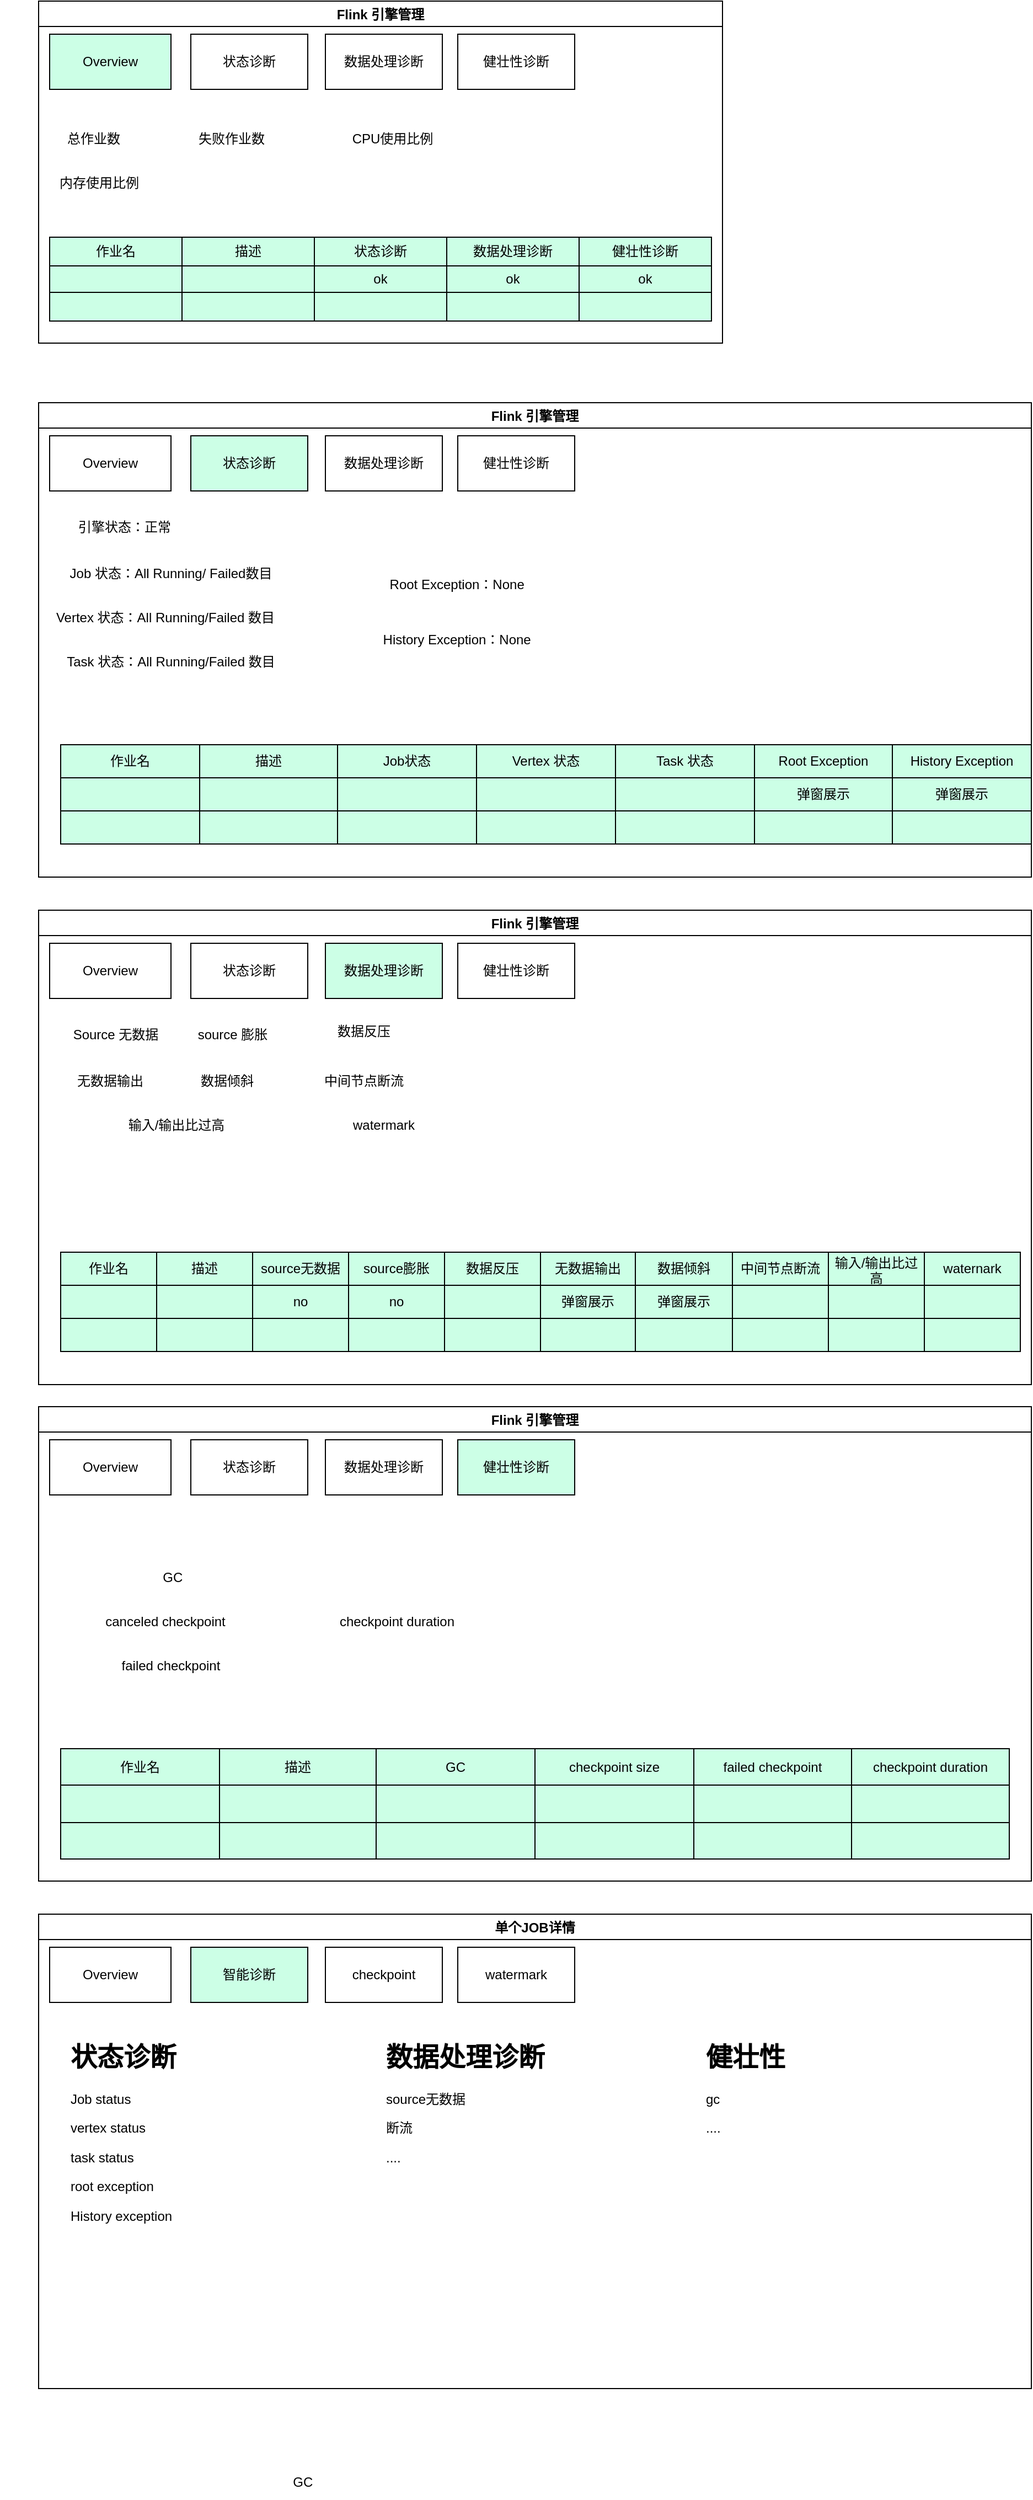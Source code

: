 <mxfile version="17.4.6" type="github">
  <diagram id="NXiF5pYvuGFTyCZFgfCX" name="Page-1">
    <mxGraphModel dx="1426" dy="776" grid="1" gridSize="10" guides="1" tooltips="1" connect="1" arrows="1" fold="1" page="1" pageScale="1" pageWidth="827" pageHeight="1169" math="0" shadow="0">
      <root>
        <mxCell id="0" />
        <mxCell id="1" parent="0" />
        <mxCell id="Mq3Qd4NMwjSyaezHSede-2" value="Flink 引擎管理" style="swimlane;" parent="1" vertex="1">
          <mxGeometry x="180" y="116" width="620" height="310" as="geometry" />
        </mxCell>
        <mxCell id="Mq3Qd4NMwjSyaezHSede-3" value="Overview" style="rounded=0;whiteSpace=wrap;html=1;fillColor=#CCFFE6;" parent="Mq3Qd4NMwjSyaezHSede-2" vertex="1">
          <mxGeometry x="10" y="30" width="110" height="50" as="geometry" />
        </mxCell>
        <mxCell id="Mq3Qd4NMwjSyaezHSede-4" value="状态诊断" style="rounded=0;whiteSpace=wrap;html=1;" parent="Mq3Qd4NMwjSyaezHSede-2" vertex="1">
          <mxGeometry x="138" y="30" width="106" height="50" as="geometry" />
        </mxCell>
        <mxCell id="Mq3Qd4NMwjSyaezHSede-5" value="数据处理诊断" style="rounded=0;whiteSpace=wrap;html=1;" parent="Mq3Qd4NMwjSyaezHSede-2" vertex="1">
          <mxGeometry x="260" y="30" width="106" height="50" as="geometry" />
        </mxCell>
        <mxCell id="Mq3Qd4NMwjSyaezHSede-6" value="健壮性诊断" style="rounded=0;whiteSpace=wrap;html=1;" parent="Mq3Qd4NMwjSyaezHSede-2" vertex="1">
          <mxGeometry x="380" y="30" width="106" height="50" as="geometry" />
        </mxCell>
        <mxCell id="Mq3Qd4NMwjSyaezHSede-7" value="总作业数" style="text;html=1;strokeColor=none;fillColor=none;align=center;verticalAlign=middle;whiteSpace=wrap;rounded=0;" parent="Mq3Qd4NMwjSyaezHSede-2" vertex="1">
          <mxGeometry x="20" y="110" width="60" height="30" as="geometry" />
        </mxCell>
        <mxCell id="Mq3Qd4NMwjSyaezHSede-8" value="失败作业数" style="text;html=1;strokeColor=none;fillColor=none;align=center;verticalAlign=middle;whiteSpace=wrap;rounded=0;" parent="Mq3Qd4NMwjSyaezHSede-2" vertex="1">
          <mxGeometry x="130" y="110" width="90" height="30" as="geometry" />
        </mxCell>
        <mxCell id="Mq3Qd4NMwjSyaezHSede-9" value="CPU使用比例" style="text;html=1;strokeColor=none;fillColor=none;align=center;verticalAlign=middle;whiteSpace=wrap;rounded=0;" parent="Mq3Qd4NMwjSyaezHSede-2" vertex="1">
          <mxGeometry x="276" y="110" width="90" height="30" as="geometry" />
        </mxCell>
        <mxCell id="Mq3Qd4NMwjSyaezHSede-10" value="内存使用比例" style="text;html=1;strokeColor=none;fillColor=none;align=center;verticalAlign=middle;whiteSpace=wrap;rounded=0;" parent="Mq3Qd4NMwjSyaezHSede-2" vertex="1">
          <mxGeometry x="10" y="150" width="90" height="30" as="geometry" />
        </mxCell>
        <mxCell id="Mq3Qd4NMwjSyaezHSede-54" value="" style="shape=partialRectangle;html=1;whiteSpace=wrap;connectable=0;fillColor=none;top=0;left=0;bottom=0;right=0;overflow=hidden;" parent="Mq3Qd4NMwjSyaezHSede-2" vertex="1">
          <mxGeometry x="10" y="204" width="150" height="30" as="geometry">
            <mxRectangle width="150" height="30" as="alternateBounds" />
          </mxGeometry>
        </mxCell>
        <mxCell id="Mq3Qd4NMwjSyaezHSede-55" value="" style="shape=partialRectangle;html=1;whiteSpace=wrap;connectable=0;fillColor=none;top=0;left=0;bottom=0;right=0;overflow=hidden;" parent="Mq3Qd4NMwjSyaezHSede-2" vertex="1">
          <mxGeometry x="10" y="234" width="150" height="30" as="geometry">
            <mxRectangle width="150" height="30" as="alternateBounds" />
          </mxGeometry>
        </mxCell>
        <mxCell id="Mq3Qd4NMwjSyaezHSede-12" value="" style="shape=table;html=1;whiteSpace=wrap;startSize=0;container=1;collapsible=0;childLayout=tableLayout;fillColor=#CCFFE6;" parent="Mq3Qd4NMwjSyaezHSede-2" vertex="1">
          <mxGeometry x="10" y="214" width="600" height="76" as="geometry" />
        </mxCell>
        <mxCell id="Mq3Qd4NMwjSyaezHSede-17" value="" style="shape=tableRow;horizontal=0;startSize=0;swimlaneHead=0;swimlaneBody=0;top=0;left=0;bottom=0;right=0;collapsible=0;dropTarget=0;fillColor=none;points=[[0,0.5],[1,0.5]];portConstraint=eastwest;" parent="Mq3Qd4NMwjSyaezHSede-12" vertex="1">
          <mxGeometry width="600" height="26" as="geometry" />
        </mxCell>
        <mxCell id="Mq3Qd4NMwjSyaezHSede-18" value="作业名" style="shape=partialRectangle;html=1;whiteSpace=wrap;connectable=0;fillColor=none;top=0;left=0;bottom=0;right=0;overflow=hidden;" parent="Mq3Qd4NMwjSyaezHSede-17" vertex="1">
          <mxGeometry width="120" height="26" as="geometry">
            <mxRectangle width="120" height="26" as="alternateBounds" />
          </mxGeometry>
        </mxCell>
        <mxCell id="Mq3Qd4NMwjSyaezHSede-19" value="描述" style="shape=partialRectangle;html=1;whiteSpace=wrap;connectable=0;fillColor=none;top=0;left=0;bottom=0;right=0;overflow=hidden;" parent="Mq3Qd4NMwjSyaezHSede-17" vertex="1">
          <mxGeometry x="120" width="120" height="26" as="geometry">
            <mxRectangle width="120" height="26" as="alternateBounds" />
          </mxGeometry>
        </mxCell>
        <mxCell id="Mq3Qd4NMwjSyaezHSede-20" value="状态诊断" style="shape=partialRectangle;html=1;whiteSpace=wrap;connectable=0;fillColor=none;top=0;left=0;bottom=0;right=0;overflow=hidden;" parent="Mq3Qd4NMwjSyaezHSede-17" vertex="1">
          <mxGeometry x="240" width="120" height="26" as="geometry">
            <mxRectangle width="120" height="26" as="alternateBounds" />
          </mxGeometry>
        </mxCell>
        <mxCell id="Mq3Qd4NMwjSyaezHSede-69" value="数据处理诊断" style="shape=partialRectangle;html=1;whiteSpace=wrap;connectable=0;fillColor=none;top=0;left=0;bottom=0;right=0;overflow=hidden;" parent="Mq3Qd4NMwjSyaezHSede-17" vertex="1">
          <mxGeometry x="360" width="120" height="26" as="geometry">
            <mxRectangle width="120" height="26" as="alternateBounds" />
          </mxGeometry>
        </mxCell>
        <mxCell id="Mq3Qd4NMwjSyaezHSede-72" value="健壮性诊断" style="shape=partialRectangle;html=1;whiteSpace=wrap;connectable=0;fillColor=none;top=0;left=0;bottom=0;right=0;overflow=hidden;" parent="Mq3Qd4NMwjSyaezHSede-17" vertex="1">
          <mxGeometry x="480" width="120" height="26" as="geometry">
            <mxRectangle width="120" height="26" as="alternateBounds" />
          </mxGeometry>
        </mxCell>
        <mxCell id="Mq3Qd4NMwjSyaezHSede-13" value="" style="shape=tableRow;horizontal=0;startSize=0;swimlaneHead=0;swimlaneBody=0;top=0;left=0;bottom=0;right=0;collapsible=0;dropTarget=0;fillColor=none;points=[[0,0.5],[1,0.5]];portConstraint=eastwest;" parent="Mq3Qd4NMwjSyaezHSede-12" vertex="1">
          <mxGeometry y="26" width="600" height="24" as="geometry" />
        </mxCell>
        <mxCell id="Mq3Qd4NMwjSyaezHSede-14" value="" style="shape=partialRectangle;html=1;whiteSpace=wrap;connectable=0;fillColor=none;top=0;left=0;bottom=0;right=0;overflow=hidden;" parent="Mq3Qd4NMwjSyaezHSede-13" vertex="1">
          <mxGeometry width="120" height="24" as="geometry">
            <mxRectangle width="120" height="24" as="alternateBounds" />
          </mxGeometry>
        </mxCell>
        <mxCell id="Mq3Qd4NMwjSyaezHSede-15" value="" style="shape=partialRectangle;html=1;whiteSpace=wrap;connectable=0;fillColor=none;top=0;left=0;bottom=0;right=0;overflow=hidden;" parent="Mq3Qd4NMwjSyaezHSede-13" vertex="1">
          <mxGeometry x="120" width="120" height="24" as="geometry">
            <mxRectangle width="120" height="24" as="alternateBounds" />
          </mxGeometry>
        </mxCell>
        <mxCell id="Mq3Qd4NMwjSyaezHSede-16" value="ok" style="shape=partialRectangle;html=1;whiteSpace=wrap;connectable=0;fillColor=none;top=0;left=0;bottom=0;right=0;overflow=hidden;" parent="Mq3Qd4NMwjSyaezHSede-13" vertex="1">
          <mxGeometry x="240" width="120" height="24" as="geometry">
            <mxRectangle width="120" height="24" as="alternateBounds" />
          </mxGeometry>
        </mxCell>
        <mxCell id="Mq3Qd4NMwjSyaezHSede-70" value="ok" style="shape=partialRectangle;html=1;whiteSpace=wrap;connectable=0;fillColor=none;top=0;left=0;bottom=0;right=0;overflow=hidden;" parent="Mq3Qd4NMwjSyaezHSede-13" vertex="1">
          <mxGeometry x="360" width="120" height="24" as="geometry">
            <mxRectangle width="120" height="24" as="alternateBounds" />
          </mxGeometry>
        </mxCell>
        <mxCell id="Mq3Qd4NMwjSyaezHSede-73" value="ok" style="shape=partialRectangle;html=1;whiteSpace=wrap;connectable=0;fillColor=none;top=0;left=0;bottom=0;right=0;overflow=hidden;" parent="Mq3Qd4NMwjSyaezHSede-13" vertex="1">
          <mxGeometry x="480" width="120" height="24" as="geometry">
            <mxRectangle width="120" height="24" as="alternateBounds" />
          </mxGeometry>
        </mxCell>
        <mxCell id="Mq3Qd4NMwjSyaezHSede-21" value="" style="shape=tableRow;horizontal=0;startSize=0;swimlaneHead=0;swimlaneBody=0;top=0;left=0;bottom=0;right=0;collapsible=0;dropTarget=0;fillColor=none;points=[[0,0.5],[1,0.5]];portConstraint=eastwest;" parent="Mq3Qd4NMwjSyaezHSede-12" vertex="1">
          <mxGeometry y="50" width="600" height="26" as="geometry" />
        </mxCell>
        <mxCell id="Mq3Qd4NMwjSyaezHSede-22" value="" style="shape=partialRectangle;html=1;whiteSpace=wrap;connectable=0;fillColor=none;top=0;left=0;bottom=0;right=0;overflow=hidden;" parent="Mq3Qd4NMwjSyaezHSede-21" vertex="1">
          <mxGeometry width="120" height="26" as="geometry">
            <mxRectangle width="120" height="26" as="alternateBounds" />
          </mxGeometry>
        </mxCell>
        <mxCell id="Mq3Qd4NMwjSyaezHSede-23" value="" style="shape=partialRectangle;html=1;whiteSpace=wrap;connectable=0;fillColor=none;top=0;left=0;bottom=0;right=0;overflow=hidden;" parent="Mq3Qd4NMwjSyaezHSede-21" vertex="1">
          <mxGeometry x="120" width="120" height="26" as="geometry">
            <mxRectangle width="120" height="26" as="alternateBounds" />
          </mxGeometry>
        </mxCell>
        <mxCell id="Mq3Qd4NMwjSyaezHSede-24" value="" style="shape=partialRectangle;html=1;whiteSpace=wrap;connectable=0;fillColor=none;top=0;left=0;bottom=0;right=0;overflow=hidden;pointerEvents=1;" parent="Mq3Qd4NMwjSyaezHSede-21" vertex="1">
          <mxGeometry x="240" width="120" height="26" as="geometry">
            <mxRectangle width="120" height="26" as="alternateBounds" />
          </mxGeometry>
        </mxCell>
        <mxCell id="Mq3Qd4NMwjSyaezHSede-71" style="shape=partialRectangle;html=1;whiteSpace=wrap;connectable=0;fillColor=none;top=0;left=0;bottom=0;right=0;overflow=hidden;pointerEvents=1;" parent="Mq3Qd4NMwjSyaezHSede-21" vertex="1">
          <mxGeometry x="360" width="120" height="26" as="geometry">
            <mxRectangle width="120" height="26" as="alternateBounds" />
          </mxGeometry>
        </mxCell>
        <mxCell id="Mq3Qd4NMwjSyaezHSede-74" style="shape=partialRectangle;html=1;whiteSpace=wrap;connectable=0;fillColor=none;top=0;left=0;bottom=0;right=0;overflow=hidden;pointerEvents=1;" parent="Mq3Qd4NMwjSyaezHSede-21" vertex="1">
          <mxGeometry x="480" width="120" height="26" as="geometry">
            <mxRectangle width="120" height="26" as="alternateBounds" />
          </mxGeometry>
        </mxCell>
        <mxCell id="Mq3Qd4NMwjSyaezHSede-25" value="Flink 引擎管理" style="swimlane;" parent="1" vertex="1">
          <mxGeometry x="180" y="480" width="900" height="430" as="geometry" />
        </mxCell>
        <mxCell id="Mq3Qd4NMwjSyaezHSede-26" value="Overview" style="rounded=0;whiteSpace=wrap;html=1;fillColor=#FFFFFF;" parent="Mq3Qd4NMwjSyaezHSede-25" vertex="1">
          <mxGeometry x="10" y="30" width="110" height="50" as="geometry" />
        </mxCell>
        <mxCell id="Mq3Qd4NMwjSyaezHSede-27" value="状态诊断" style="rounded=0;whiteSpace=wrap;html=1;fillColor=#CCFFE6;" parent="Mq3Qd4NMwjSyaezHSede-25" vertex="1">
          <mxGeometry x="138" y="30" width="106" height="50" as="geometry" />
        </mxCell>
        <mxCell id="Mq3Qd4NMwjSyaezHSede-28" value="数据处理诊断" style="rounded=0;whiteSpace=wrap;html=1;" parent="Mq3Qd4NMwjSyaezHSede-25" vertex="1">
          <mxGeometry x="260" y="30" width="106" height="50" as="geometry" />
        </mxCell>
        <mxCell id="Mq3Qd4NMwjSyaezHSede-29" value="健壮性诊断" style="rounded=0;whiteSpace=wrap;html=1;" parent="Mq3Qd4NMwjSyaezHSede-25" vertex="1">
          <mxGeometry x="380" y="30" width="106" height="50" as="geometry" />
        </mxCell>
        <mxCell id="Mq3Qd4NMwjSyaezHSede-30" value="引擎状态：正常" style="text;html=1;strokeColor=none;fillColor=none;align=center;verticalAlign=middle;whiteSpace=wrap;rounded=0;" parent="Mq3Qd4NMwjSyaezHSede-25" vertex="1">
          <mxGeometry x="18" y="100" width="120" height="25" as="geometry" />
        </mxCell>
        <mxCell id="Mq3Qd4NMwjSyaezHSede-32" value="Job 状态：All Running/ Failed数目" style="text;html=1;strokeColor=none;fillColor=none;align=center;verticalAlign=middle;whiteSpace=wrap;rounded=0;" parent="Mq3Qd4NMwjSyaezHSede-25" vertex="1">
          <mxGeometry x="20" y="140" width="200" height="30" as="geometry" />
        </mxCell>
        <mxCell id="Mq3Qd4NMwjSyaezHSede-47" value="Vertex 状态：All Running/Failed 数目" style="text;html=1;strokeColor=none;fillColor=none;align=center;verticalAlign=middle;whiteSpace=wrap;rounded=0;" parent="Mq3Qd4NMwjSyaezHSede-25" vertex="1">
          <mxGeometry x="10" y="180" width="210" height="30" as="geometry" />
        </mxCell>
        <mxCell id="Mq3Qd4NMwjSyaezHSede-34" value="" style="shape=table;html=1;whiteSpace=wrap;startSize=0;container=1;collapsible=0;childLayout=tableLayout;fillColor=#CCFFE6;" parent="Mq3Qd4NMwjSyaezHSede-25" vertex="1">
          <mxGeometry x="20" y="310" width="880" height="90" as="geometry" />
        </mxCell>
        <mxCell id="Mq3Qd4NMwjSyaezHSede-35" value="" style="shape=tableRow;horizontal=0;startSize=0;swimlaneHead=0;swimlaneBody=0;top=0;left=0;bottom=0;right=0;collapsible=0;dropTarget=0;fillColor=none;points=[[0,0.5],[1,0.5]];portConstraint=eastwest;" parent="Mq3Qd4NMwjSyaezHSede-34" vertex="1">
          <mxGeometry width="880" height="30" as="geometry" />
        </mxCell>
        <mxCell id="Mq3Qd4NMwjSyaezHSede-36" value="作业名" style="shape=partialRectangle;html=1;whiteSpace=wrap;connectable=0;fillColor=none;top=0;left=0;bottom=0;right=0;overflow=hidden;" parent="Mq3Qd4NMwjSyaezHSede-35" vertex="1">
          <mxGeometry width="126" height="30" as="geometry">
            <mxRectangle width="126" height="30" as="alternateBounds" />
          </mxGeometry>
        </mxCell>
        <mxCell id="Mq3Qd4NMwjSyaezHSede-37" value="描述" style="shape=partialRectangle;html=1;whiteSpace=wrap;connectable=0;fillColor=none;top=0;left=0;bottom=0;right=0;overflow=hidden;" parent="Mq3Qd4NMwjSyaezHSede-35" vertex="1">
          <mxGeometry x="126" width="125" height="30" as="geometry">
            <mxRectangle width="125" height="30" as="alternateBounds" />
          </mxGeometry>
        </mxCell>
        <mxCell id="Mq3Qd4NMwjSyaezHSede-105" value="Job状态" style="shape=partialRectangle;html=1;whiteSpace=wrap;connectable=0;fillColor=none;top=0;left=0;bottom=0;right=0;overflow=hidden;" parent="Mq3Qd4NMwjSyaezHSede-35" vertex="1">
          <mxGeometry x="251" width="126" height="30" as="geometry">
            <mxRectangle width="126" height="30" as="alternateBounds" />
          </mxGeometry>
        </mxCell>
        <mxCell id="Mq3Qd4NMwjSyaezHSede-102" value="Vertex 状态" style="shape=partialRectangle;html=1;whiteSpace=wrap;connectable=0;fillColor=none;top=0;left=0;bottom=0;right=0;overflow=hidden;" parent="Mq3Qd4NMwjSyaezHSede-35" vertex="1">
          <mxGeometry x="377" width="126" height="30" as="geometry">
            <mxRectangle width="126" height="30" as="alternateBounds" />
          </mxGeometry>
        </mxCell>
        <mxCell id="Mq3Qd4NMwjSyaezHSede-99" value="Task 状态" style="shape=partialRectangle;html=1;whiteSpace=wrap;connectable=0;fillColor=none;top=0;left=0;bottom=0;right=0;overflow=hidden;" parent="Mq3Qd4NMwjSyaezHSede-35" vertex="1">
          <mxGeometry x="503" width="126" height="30" as="geometry">
            <mxRectangle width="126" height="30" as="alternateBounds" />
          </mxGeometry>
        </mxCell>
        <mxCell id="Mq3Qd4NMwjSyaezHSede-96" value="Root Exception" style="shape=partialRectangle;html=1;whiteSpace=wrap;connectable=0;fillColor=none;top=0;left=0;bottom=0;right=0;overflow=hidden;" parent="Mq3Qd4NMwjSyaezHSede-35" vertex="1">
          <mxGeometry x="629" width="125" height="30" as="geometry">
            <mxRectangle width="125" height="30" as="alternateBounds" />
          </mxGeometry>
        </mxCell>
        <mxCell id="Mq3Qd4NMwjSyaezHSede-108" value="History Exception" style="shape=partialRectangle;html=1;whiteSpace=wrap;connectable=0;fillColor=none;top=0;left=0;bottom=0;right=0;overflow=hidden;" parent="Mq3Qd4NMwjSyaezHSede-35" vertex="1">
          <mxGeometry x="754" width="126" height="30" as="geometry">
            <mxRectangle width="126" height="30" as="alternateBounds" />
          </mxGeometry>
        </mxCell>
        <mxCell id="Mq3Qd4NMwjSyaezHSede-39" value="" style="shape=tableRow;horizontal=0;startSize=0;swimlaneHead=0;swimlaneBody=0;top=0;left=0;bottom=0;right=0;collapsible=0;dropTarget=0;fillColor=none;points=[[0,0.5],[1,0.5]];portConstraint=eastwest;" parent="Mq3Qd4NMwjSyaezHSede-34" vertex="1">
          <mxGeometry y="30" width="880" height="30" as="geometry" />
        </mxCell>
        <mxCell id="Mq3Qd4NMwjSyaezHSede-40" value="" style="shape=partialRectangle;html=1;whiteSpace=wrap;connectable=0;fillColor=none;top=0;left=0;bottom=0;right=0;overflow=hidden;" parent="Mq3Qd4NMwjSyaezHSede-39" vertex="1">
          <mxGeometry width="126" height="30" as="geometry">
            <mxRectangle width="126" height="30" as="alternateBounds" />
          </mxGeometry>
        </mxCell>
        <mxCell id="Mq3Qd4NMwjSyaezHSede-41" value="" style="shape=partialRectangle;html=1;whiteSpace=wrap;connectable=0;fillColor=none;top=0;left=0;bottom=0;right=0;overflow=hidden;" parent="Mq3Qd4NMwjSyaezHSede-39" vertex="1">
          <mxGeometry x="126" width="125" height="30" as="geometry">
            <mxRectangle width="125" height="30" as="alternateBounds" />
          </mxGeometry>
        </mxCell>
        <mxCell id="Mq3Qd4NMwjSyaezHSede-106" style="shape=partialRectangle;html=1;whiteSpace=wrap;connectable=0;fillColor=none;top=0;left=0;bottom=0;right=0;overflow=hidden;" parent="Mq3Qd4NMwjSyaezHSede-39" vertex="1">
          <mxGeometry x="251" width="126" height="30" as="geometry">
            <mxRectangle width="126" height="30" as="alternateBounds" />
          </mxGeometry>
        </mxCell>
        <mxCell id="Mq3Qd4NMwjSyaezHSede-103" style="shape=partialRectangle;html=1;whiteSpace=wrap;connectable=0;fillColor=none;top=0;left=0;bottom=0;right=0;overflow=hidden;" parent="Mq3Qd4NMwjSyaezHSede-39" vertex="1">
          <mxGeometry x="377" width="126" height="30" as="geometry">
            <mxRectangle width="126" height="30" as="alternateBounds" />
          </mxGeometry>
        </mxCell>
        <mxCell id="Mq3Qd4NMwjSyaezHSede-100" style="shape=partialRectangle;html=1;whiteSpace=wrap;connectable=0;fillColor=none;top=0;left=0;bottom=0;right=0;overflow=hidden;" parent="Mq3Qd4NMwjSyaezHSede-39" vertex="1">
          <mxGeometry x="503" width="126" height="30" as="geometry">
            <mxRectangle width="126" height="30" as="alternateBounds" />
          </mxGeometry>
        </mxCell>
        <mxCell id="Mq3Qd4NMwjSyaezHSede-97" value="弹窗展示" style="shape=partialRectangle;html=1;whiteSpace=wrap;connectable=0;fillColor=none;top=0;left=0;bottom=0;right=0;overflow=hidden;" parent="Mq3Qd4NMwjSyaezHSede-39" vertex="1">
          <mxGeometry x="629" width="125" height="30" as="geometry">
            <mxRectangle width="125" height="30" as="alternateBounds" />
          </mxGeometry>
        </mxCell>
        <mxCell id="Mq3Qd4NMwjSyaezHSede-109" value="弹窗展示" style="shape=partialRectangle;html=1;whiteSpace=wrap;connectable=0;fillColor=none;top=0;left=0;bottom=0;right=0;overflow=hidden;" parent="Mq3Qd4NMwjSyaezHSede-39" vertex="1">
          <mxGeometry x="754" width="126" height="30" as="geometry">
            <mxRectangle width="126" height="30" as="alternateBounds" />
          </mxGeometry>
        </mxCell>
        <mxCell id="Mq3Qd4NMwjSyaezHSede-43" value="" style="shape=tableRow;horizontal=0;startSize=0;swimlaneHead=0;swimlaneBody=0;top=0;left=0;bottom=0;right=0;collapsible=0;dropTarget=0;fillColor=none;points=[[0,0.5],[1,0.5]];portConstraint=eastwest;" parent="Mq3Qd4NMwjSyaezHSede-34" vertex="1">
          <mxGeometry y="60" width="880" height="30" as="geometry" />
        </mxCell>
        <mxCell id="Mq3Qd4NMwjSyaezHSede-44" value="" style="shape=partialRectangle;html=1;whiteSpace=wrap;connectable=0;fillColor=none;top=0;left=0;bottom=0;right=0;overflow=hidden;" parent="Mq3Qd4NMwjSyaezHSede-43" vertex="1">
          <mxGeometry width="126" height="30" as="geometry">
            <mxRectangle width="126" height="30" as="alternateBounds" />
          </mxGeometry>
        </mxCell>
        <mxCell id="Mq3Qd4NMwjSyaezHSede-45" value="" style="shape=partialRectangle;html=1;whiteSpace=wrap;connectable=0;fillColor=none;top=0;left=0;bottom=0;right=0;overflow=hidden;" parent="Mq3Qd4NMwjSyaezHSede-43" vertex="1">
          <mxGeometry x="126" width="125" height="30" as="geometry">
            <mxRectangle width="125" height="30" as="alternateBounds" />
          </mxGeometry>
        </mxCell>
        <mxCell id="Mq3Qd4NMwjSyaezHSede-107" style="shape=partialRectangle;html=1;whiteSpace=wrap;connectable=0;fillColor=none;top=0;left=0;bottom=0;right=0;overflow=hidden;pointerEvents=1;" parent="Mq3Qd4NMwjSyaezHSede-43" vertex="1">
          <mxGeometry x="251" width="126" height="30" as="geometry">
            <mxRectangle width="126" height="30" as="alternateBounds" />
          </mxGeometry>
        </mxCell>
        <mxCell id="Mq3Qd4NMwjSyaezHSede-104" style="shape=partialRectangle;html=1;whiteSpace=wrap;connectable=0;fillColor=none;top=0;left=0;bottom=0;right=0;overflow=hidden;pointerEvents=1;" parent="Mq3Qd4NMwjSyaezHSede-43" vertex="1">
          <mxGeometry x="377" width="126" height="30" as="geometry">
            <mxRectangle width="126" height="30" as="alternateBounds" />
          </mxGeometry>
        </mxCell>
        <mxCell id="Mq3Qd4NMwjSyaezHSede-101" style="shape=partialRectangle;html=1;whiteSpace=wrap;connectable=0;fillColor=none;top=0;left=0;bottom=0;right=0;overflow=hidden;pointerEvents=1;" parent="Mq3Qd4NMwjSyaezHSede-43" vertex="1">
          <mxGeometry x="503" width="126" height="30" as="geometry">
            <mxRectangle width="126" height="30" as="alternateBounds" />
          </mxGeometry>
        </mxCell>
        <mxCell id="Mq3Qd4NMwjSyaezHSede-98" style="shape=partialRectangle;html=1;whiteSpace=wrap;connectable=0;fillColor=none;top=0;left=0;bottom=0;right=0;overflow=hidden;pointerEvents=1;" parent="Mq3Qd4NMwjSyaezHSede-43" vertex="1">
          <mxGeometry x="629" width="125" height="30" as="geometry">
            <mxRectangle width="125" height="30" as="alternateBounds" />
          </mxGeometry>
        </mxCell>
        <mxCell id="Mq3Qd4NMwjSyaezHSede-110" style="shape=partialRectangle;html=1;whiteSpace=wrap;connectable=0;fillColor=none;top=0;left=0;bottom=0;right=0;overflow=hidden;pointerEvents=1;" parent="Mq3Qd4NMwjSyaezHSede-43" vertex="1">
          <mxGeometry x="754" width="126" height="30" as="geometry">
            <mxRectangle width="126" height="30" as="alternateBounds" />
          </mxGeometry>
        </mxCell>
        <mxCell id="Mq3Qd4NMwjSyaezHSede-48" value="Task 状态：All Running/Failed 数目" style="text;html=1;strokeColor=none;fillColor=none;align=center;verticalAlign=middle;whiteSpace=wrap;rounded=0;" parent="Mq3Qd4NMwjSyaezHSede-25" vertex="1">
          <mxGeometry x="15" y="220" width="210" height="30" as="geometry" />
        </mxCell>
        <mxCell id="Mq3Qd4NMwjSyaezHSede-49" value="Root Exception：None&amp;nbsp;" style="text;html=1;strokeColor=none;fillColor=none;align=center;verticalAlign=middle;whiteSpace=wrap;rounded=0;" parent="Mq3Qd4NMwjSyaezHSede-25" vertex="1">
          <mxGeometry x="276" y="150" width="210" height="30" as="geometry" />
        </mxCell>
        <mxCell id="Mq3Qd4NMwjSyaezHSede-50" value="History Exception：None&amp;nbsp;" style="text;html=1;strokeColor=none;fillColor=none;align=center;verticalAlign=middle;whiteSpace=wrap;rounded=0;" parent="Mq3Qd4NMwjSyaezHSede-25" vertex="1">
          <mxGeometry x="276" y="200" width="210" height="30" as="geometry" />
        </mxCell>
        <mxCell id="Mq3Qd4NMwjSyaezHSede-111" value="Flink 引擎管理" style="swimlane;" parent="1" vertex="1">
          <mxGeometry x="180" y="940" width="900" height="430" as="geometry" />
        </mxCell>
        <mxCell id="Mq3Qd4NMwjSyaezHSede-112" value="Overview" style="rounded=0;whiteSpace=wrap;html=1;fillColor=#FFFFFF;" parent="Mq3Qd4NMwjSyaezHSede-111" vertex="1">
          <mxGeometry x="10" y="30" width="110" height="50" as="geometry" />
        </mxCell>
        <mxCell id="Mq3Qd4NMwjSyaezHSede-113" value="状态诊断" style="rounded=0;whiteSpace=wrap;html=1;fillColor=#FFFFFF;" parent="Mq3Qd4NMwjSyaezHSede-111" vertex="1">
          <mxGeometry x="138" y="30" width="106" height="50" as="geometry" />
        </mxCell>
        <mxCell id="Mq3Qd4NMwjSyaezHSede-114" value="数据处理诊断" style="rounded=0;whiteSpace=wrap;html=1;fillColor=#CCFFE6;" parent="Mq3Qd4NMwjSyaezHSede-111" vertex="1">
          <mxGeometry x="260" y="30" width="106" height="50" as="geometry" />
        </mxCell>
        <mxCell id="Mq3Qd4NMwjSyaezHSede-115" value="健壮性诊断" style="rounded=0;whiteSpace=wrap;html=1;" parent="Mq3Qd4NMwjSyaezHSede-111" vertex="1">
          <mxGeometry x="380" y="30" width="106" height="50" as="geometry" />
        </mxCell>
        <mxCell id="Mq3Qd4NMwjSyaezHSede-116" value="Source 无数据" style="text;html=1;strokeColor=none;fillColor=none;align=center;verticalAlign=middle;whiteSpace=wrap;rounded=0;" parent="Mq3Qd4NMwjSyaezHSede-111" vertex="1">
          <mxGeometry x="10" y="100" width="120" height="25" as="geometry" />
        </mxCell>
        <mxCell id="Mq3Qd4NMwjSyaezHSede-117" value="无数据输出" style="text;html=1;strokeColor=none;fillColor=none;align=center;verticalAlign=middle;whiteSpace=wrap;rounded=0;" parent="Mq3Qd4NMwjSyaezHSede-111" vertex="1">
          <mxGeometry x="-35" y="140" width="200" height="30" as="geometry" />
        </mxCell>
        <mxCell id="Mq3Qd4NMwjSyaezHSede-118" value="数据倾斜" style="text;html=1;strokeColor=none;fillColor=none;align=center;verticalAlign=middle;whiteSpace=wrap;rounded=0;" parent="Mq3Qd4NMwjSyaezHSede-111" vertex="1">
          <mxGeometry x="66" y="140" width="210" height="30" as="geometry" />
        </mxCell>
        <mxCell id="Mq3Qd4NMwjSyaezHSede-119" value="" style="shape=table;html=1;whiteSpace=wrap;startSize=0;container=1;collapsible=0;childLayout=tableLayout;fillColor=#CCFFE6;" parent="Mq3Qd4NMwjSyaezHSede-111" vertex="1">
          <mxGeometry x="20" y="310" width="870" height="90" as="geometry" />
        </mxCell>
        <mxCell id="Mq3Qd4NMwjSyaezHSede-120" value="" style="shape=tableRow;horizontal=0;startSize=0;swimlaneHead=0;swimlaneBody=0;top=0;left=0;bottom=0;right=0;collapsible=0;dropTarget=0;fillColor=none;points=[[0,0.5],[1,0.5]];portConstraint=eastwest;" parent="Mq3Qd4NMwjSyaezHSede-119" vertex="1">
          <mxGeometry width="870" height="30" as="geometry" />
        </mxCell>
        <mxCell id="Mq3Qd4NMwjSyaezHSede-121" value="作业名" style="shape=partialRectangle;html=1;whiteSpace=wrap;connectable=0;fillColor=none;top=0;left=0;bottom=0;right=0;overflow=hidden;" parent="Mq3Qd4NMwjSyaezHSede-120" vertex="1">
          <mxGeometry width="87" height="30" as="geometry">
            <mxRectangle width="87" height="30" as="alternateBounds" />
          </mxGeometry>
        </mxCell>
        <mxCell id="Mq3Qd4NMwjSyaezHSede-122" value="描述" style="shape=partialRectangle;html=1;whiteSpace=wrap;connectable=0;fillColor=none;top=0;left=0;bottom=0;right=0;overflow=hidden;" parent="Mq3Qd4NMwjSyaezHSede-120" vertex="1">
          <mxGeometry x="87" width="87" height="30" as="geometry">
            <mxRectangle width="87" height="30" as="alternateBounds" />
          </mxGeometry>
        </mxCell>
        <mxCell id="Mq3Qd4NMwjSyaezHSede-123" value="source无数据" style="shape=partialRectangle;html=1;whiteSpace=wrap;connectable=0;fillColor=none;top=0;left=0;bottom=0;right=0;overflow=hidden;" parent="Mq3Qd4NMwjSyaezHSede-120" vertex="1">
          <mxGeometry x="174" width="87" height="30" as="geometry">
            <mxRectangle width="87" height="30" as="alternateBounds" />
          </mxGeometry>
        </mxCell>
        <mxCell id="Mq3Qd4NMwjSyaezHSede-124" value="source膨胀" style="shape=partialRectangle;html=1;whiteSpace=wrap;connectable=0;fillColor=none;top=0;left=0;bottom=0;right=0;overflow=hidden;" parent="Mq3Qd4NMwjSyaezHSede-120" vertex="1">
          <mxGeometry x="261" width="87" height="30" as="geometry">
            <mxRectangle width="87" height="30" as="alternateBounds" />
          </mxGeometry>
        </mxCell>
        <mxCell id="Mq3Qd4NMwjSyaezHSede-125" value="数据反压" style="shape=partialRectangle;html=1;whiteSpace=wrap;connectable=0;fillColor=none;top=0;left=0;bottom=0;right=0;overflow=hidden;" parent="Mq3Qd4NMwjSyaezHSede-120" vertex="1">
          <mxGeometry x="348" width="87" height="30" as="geometry">
            <mxRectangle width="87" height="30" as="alternateBounds" />
          </mxGeometry>
        </mxCell>
        <mxCell id="Mq3Qd4NMwjSyaezHSede-126" value="无数据输出" style="shape=partialRectangle;html=1;whiteSpace=wrap;connectable=0;fillColor=none;top=0;left=0;bottom=0;right=0;overflow=hidden;" parent="Mq3Qd4NMwjSyaezHSede-120" vertex="1">
          <mxGeometry x="435" width="86" height="30" as="geometry">
            <mxRectangle width="86" height="30" as="alternateBounds" />
          </mxGeometry>
        </mxCell>
        <mxCell id="Mq3Qd4NMwjSyaezHSede-127" value="数据倾斜" style="shape=partialRectangle;html=1;whiteSpace=wrap;connectable=0;fillColor=none;top=0;left=0;bottom=0;right=0;overflow=hidden;" parent="Mq3Qd4NMwjSyaezHSede-120" vertex="1">
          <mxGeometry x="521" width="88" height="30" as="geometry">
            <mxRectangle width="88" height="30" as="alternateBounds" />
          </mxGeometry>
        </mxCell>
        <mxCell id="Mq3Qd4NMwjSyaezHSede-149" value="中间节点断流" style="shape=partialRectangle;html=1;whiteSpace=wrap;connectable=0;fillColor=none;top=0;left=0;bottom=0;right=0;overflow=hidden;" parent="Mq3Qd4NMwjSyaezHSede-120" vertex="1">
          <mxGeometry x="609" width="87" height="30" as="geometry">
            <mxRectangle width="87" height="30" as="alternateBounds" />
          </mxGeometry>
        </mxCell>
        <mxCell id="Mq3Qd4NMwjSyaezHSede-153" value="输入/输出比过高" style="shape=partialRectangle;html=1;whiteSpace=wrap;connectable=0;fillColor=none;top=0;left=0;bottom=0;right=0;overflow=hidden;" parent="Mq3Qd4NMwjSyaezHSede-120" vertex="1">
          <mxGeometry x="696" width="87" height="30" as="geometry">
            <mxRectangle width="87" height="30" as="alternateBounds" />
          </mxGeometry>
        </mxCell>
        <mxCell id="Mq3Qd4NMwjSyaezHSede-156" value="waternark" style="shape=partialRectangle;html=1;whiteSpace=wrap;connectable=0;fillColor=none;top=0;left=0;bottom=0;right=0;overflow=hidden;" parent="Mq3Qd4NMwjSyaezHSede-120" vertex="1">
          <mxGeometry x="783" width="87" height="30" as="geometry">
            <mxRectangle width="87" height="30" as="alternateBounds" />
          </mxGeometry>
        </mxCell>
        <mxCell id="Mq3Qd4NMwjSyaezHSede-128" value="" style="shape=tableRow;horizontal=0;startSize=0;swimlaneHead=0;swimlaneBody=0;top=0;left=0;bottom=0;right=0;collapsible=0;dropTarget=0;fillColor=none;points=[[0,0.5],[1,0.5]];portConstraint=eastwest;" parent="Mq3Qd4NMwjSyaezHSede-119" vertex="1">
          <mxGeometry y="30" width="870" height="30" as="geometry" />
        </mxCell>
        <mxCell id="Mq3Qd4NMwjSyaezHSede-129" value="" style="shape=partialRectangle;html=1;whiteSpace=wrap;connectable=0;fillColor=none;top=0;left=0;bottom=0;right=0;overflow=hidden;" parent="Mq3Qd4NMwjSyaezHSede-128" vertex="1">
          <mxGeometry width="87" height="30" as="geometry">
            <mxRectangle width="87" height="30" as="alternateBounds" />
          </mxGeometry>
        </mxCell>
        <mxCell id="Mq3Qd4NMwjSyaezHSede-130" value="" style="shape=partialRectangle;html=1;whiteSpace=wrap;connectable=0;fillColor=none;top=0;left=0;bottom=0;right=0;overflow=hidden;" parent="Mq3Qd4NMwjSyaezHSede-128" vertex="1">
          <mxGeometry x="87" width="87" height="30" as="geometry">
            <mxRectangle width="87" height="30" as="alternateBounds" />
          </mxGeometry>
        </mxCell>
        <mxCell id="Mq3Qd4NMwjSyaezHSede-131" value="no" style="shape=partialRectangle;html=1;whiteSpace=wrap;connectable=0;fillColor=none;top=0;left=0;bottom=0;right=0;overflow=hidden;" parent="Mq3Qd4NMwjSyaezHSede-128" vertex="1">
          <mxGeometry x="174" width="87" height="30" as="geometry">
            <mxRectangle width="87" height="30" as="alternateBounds" />
          </mxGeometry>
        </mxCell>
        <mxCell id="Mq3Qd4NMwjSyaezHSede-132" value="no" style="shape=partialRectangle;html=1;whiteSpace=wrap;connectable=0;fillColor=none;top=0;left=0;bottom=0;right=0;overflow=hidden;" parent="Mq3Qd4NMwjSyaezHSede-128" vertex="1">
          <mxGeometry x="261" width="87" height="30" as="geometry">
            <mxRectangle width="87" height="30" as="alternateBounds" />
          </mxGeometry>
        </mxCell>
        <mxCell id="Mq3Qd4NMwjSyaezHSede-133" style="shape=partialRectangle;html=1;whiteSpace=wrap;connectable=0;fillColor=none;top=0;left=0;bottom=0;right=0;overflow=hidden;" parent="Mq3Qd4NMwjSyaezHSede-128" vertex="1">
          <mxGeometry x="348" width="87" height="30" as="geometry">
            <mxRectangle width="87" height="30" as="alternateBounds" />
          </mxGeometry>
        </mxCell>
        <mxCell id="Mq3Qd4NMwjSyaezHSede-134" value="弹窗展示" style="shape=partialRectangle;html=1;whiteSpace=wrap;connectable=0;fillColor=none;top=0;left=0;bottom=0;right=0;overflow=hidden;" parent="Mq3Qd4NMwjSyaezHSede-128" vertex="1">
          <mxGeometry x="435" width="86" height="30" as="geometry">
            <mxRectangle width="86" height="30" as="alternateBounds" />
          </mxGeometry>
        </mxCell>
        <mxCell id="Mq3Qd4NMwjSyaezHSede-135" value="弹窗展示" style="shape=partialRectangle;html=1;whiteSpace=wrap;connectable=0;fillColor=none;top=0;left=0;bottom=0;right=0;overflow=hidden;" parent="Mq3Qd4NMwjSyaezHSede-128" vertex="1">
          <mxGeometry x="521" width="88" height="30" as="geometry">
            <mxRectangle width="88" height="30" as="alternateBounds" />
          </mxGeometry>
        </mxCell>
        <mxCell id="Mq3Qd4NMwjSyaezHSede-150" style="shape=partialRectangle;html=1;whiteSpace=wrap;connectable=0;fillColor=none;top=0;left=0;bottom=0;right=0;overflow=hidden;" parent="Mq3Qd4NMwjSyaezHSede-128" vertex="1">
          <mxGeometry x="609" width="87" height="30" as="geometry">
            <mxRectangle width="87" height="30" as="alternateBounds" />
          </mxGeometry>
        </mxCell>
        <mxCell id="Mq3Qd4NMwjSyaezHSede-154" style="shape=partialRectangle;html=1;whiteSpace=wrap;connectable=0;fillColor=none;top=0;left=0;bottom=0;right=0;overflow=hidden;" parent="Mq3Qd4NMwjSyaezHSede-128" vertex="1">
          <mxGeometry x="696" width="87" height="30" as="geometry">
            <mxRectangle width="87" height="30" as="alternateBounds" />
          </mxGeometry>
        </mxCell>
        <mxCell id="Mq3Qd4NMwjSyaezHSede-157" style="shape=partialRectangle;html=1;whiteSpace=wrap;connectable=0;fillColor=none;top=0;left=0;bottom=0;right=0;overflow=hidden;" parent="Mq3Qd4NMwjSyaezHSede-128" vertex="1">
          <mxGeometry x="783" width="87" height="30" as="geometry">
            <mxRectangle width="87" height="30" as="alternateBounds" />
          </mxGeometry>
        </mxCell>
        <mxCell id="Mq3Qd4NMwjSyaezHSede-136" value="" style="shape=tableRow;horizontal=0;startSize=0;swimlaneHead=0;swimlaneBody=0;top=0;left=0;bottom=0;right=0;collapsible=0;dropTarget=0;fillColor=none;points=[[0,0.5],[1,0.5]];portConstraint=eastwest;" parent="Mq3Qd4NMwjSyaezHSede-119" vertex="1">
          <mxGeometry y="60" width="870" height="30" as="geometry" />
        </mxCell>
        <mxCell id="Mq3Qd4NMwjSyaezHSede-137" value="" style="shape=partialRectangle;html=1;whiteSpace=wrap;connectable=0;fillColor=none;top=0;left=0;bottom=0;right=0;overflow=hidden;" parent="Mq3Qd4NMwjSyaezHSede-136" vertex="1">
          <mxGeometry width="87" height="30" as="geometry">
            <mxRectangle width="87" height="30" as="alternateBounds" />
          </mxGeometry>
        </mxCell>
        <mxCell id="Mq3Qd4NMwjSyaezHSede-138" value="" style="shape=partialRectangle;html=1;whiteSpace=wrap;connectable=0;fillColor=none;top=0;left=0;bottom=0;right=0;overflow=hidden;" parent="Mq3Qd4NMwjSyaezHSede-136" vertex="1">
          <mxGeometry x="87" width="87" height="30" as="geometry">
            <mxRectangle width="87" height="30" as="alternateBounds" />
          </mxGeometry>
        </mxCell>
        <mxCell id="Mq3Qd4NMwjSyaezHSede-139" style="shape=partialRectangle;html=1;whiteSpace=wrap;connectable=0;fillColor=none;top=0;left=0;bottom=0;right=0;overflow=hidden;pointerEvents=1;" parent="Mq3Qd4NMwjSyaezHSede-136" vertex="1">
          <mxGeometry x="174" width="87" height="30" as="geometry">
            <mxRectangle width="87" height="30" as="alternateBounds" />
          </mxGeometry>
        </mxCell>
        <mxCell id="Mq3Qd4NMwjSyaezHSede-140" style="shape=partialRectangle;html=1;whiteSpace=wrap;connectable=0;fillColor=none;top=0;left=0;bottom=0;right=0;overflow=hidden;pointerEvents=1;" parent="Mq3Qd4NMwjSyaezHSede-136" vertex="1">
          <mxGeometry x="261" width="87" height="30" as="geometry">
            <mxRectangle width="87" height="30" as="alternateBounds" />
          </mxGeometry>
        </mxCell>
        <mxCell id="Mq3Qd4NMwjSyaezHSede-141" style="shape=partialRectangle;html=1;whiteSpace=wrap;connectable=0;fillColor=none;top=0;left=0;bottom=0;right=0;overflow=hidden;pointerEvents=1;" parent="Mq3Qd4NMwjSyaezHSede-136" vertex="1">
          <mxGeometry x="348" width="87" height="30" as="geometry">
            <mxRectangle width="87" height="30" as="alternateBounds" />
          </mxGeometry>
        </mxCell>
        <mxCell id="Mq3Qd4NMwjSyaezHSede-142" style="shape=partialRectangle;html=1;whiteSpace=wrap;connectable=0;fillColor=none;top=0;left=0;bottom=0;right=0;overflow=hidden;pointerEvents=1;" parent="Mq3Qd4NMwjSyaezHSede-136" vertex="1">
          <mxGeometry x="435" width="86" height="30" as="geometry">
            <mxRectangle width="86" height="30" as="alternateBounds" />
          </mxGeometry>
        </mxCell>
        <mxCell id="Mq3Qd4NMwjSyaezHSede-143" style="shape=partialRectangle;html=1;whiteSpace=wrap;connectable=0;fillColor=none;top=0;left=0;bottom=0;right=0;overflow=hidden;pointerEvents=1;" parent="Mq3Qd4NMwjSyaezHSede-136" vertex="1">
          <mxGeometry x="521" width="88" height="30" as="geometry">
            <mxRectangle width="88" height="30" as="alternateBounds" />
          </mxGeometry>
        </mxCell>
        <mxCell id="Mq3Qd4NMwjSyaezHSede-151" style="shape=partialRectangle;html=1;whiteSpace=wrap;connectable=0;fillColor=none;top=0;left=0;bottom=0;right=0;overflow=hidden;pointerEvents=1;" parent="Mq3Qd4NMwjSyaezHSede-136" vertex="1">
          <mxGeometry x="609" width="87" height="30" as="geometry">
            <mxRectangle width="87" height="30" as="alternateBounds" />
          </mxGeometry>
        </mxCell>
        <mxCell id="Mq3Qd4NMwjSyaezHSede-155" style="shape=partialRectangle;html=1;whiteSpace=wrap;connectable=0;fillColor=none;top=0;left=0;bottom=0;right=0;overflow=hidden;pointerEvents=1;" parent="Mq3Qd4NMwjSyaezHSede-136" vertex="1">
          <mxGeometry x="696" width="87" height="30" as="geometry">
            <mxRectangle width="87" height="30" as="alternateBounds" />
          </mxGeometry>
        </mxCell>
        <mxCell id="Mq3Qd4NMwjSyaezHSede-158" style="shape=partialRectangle;html=1;whiteSpace=wrap;connectable=0;fillColor=none;top=0;left=0;bottom=0;right=0;overflow=hidden;pointerEvents=1;" parent="Mq3Qd4NMwjSyaezHSede-136" vertex="1">
          <mxGeometry x="783" width="87" height="30" as="geometry">
            <mxRectangle width="87" height="30" as="alternateBounds" />
          </mxGeometry>
        </mxCell>
        <mxCell id="Mq3Qd4NMwjSyaezHSede-144" value="输入/输出比过高" style="text;html=1;strokeColor=none;fillColor=none;align=center;verticalAlign=middle;whiteSpace=wrap;rounded=0;" parent="Mq3Qd4NMwjSyaezHSede-111" vertex="1">
          <mxGeometry x="20" y="180" width="210" height="30" as="geometry" />
        </mxCell>
        <mxCell id="Mq3Qd4NMwjSyaezHSede-145" value="数据反压" style="text;html=1;strokeColor=none;fillColor=none;align=center;verticalAlign=middle;whiteSpace=wrap;rounded=0;" parent="Mq3Qd4NMwjSyaezHSede-111" vertex="1">
          <mxGeometry x="190" y="95" width="210" height="30" as="geometry" />
        </mxCell>
        <mxCell id="Mq3Qd4NMwjSyaezHSede-146" value="watermark" style="text;html=1;strokeColor=none;fillColor=none;align=center;verticalAlign=middle;whiteSpace=wrap;rounded=0;" parent="Mq3Qd4NMwjSyaezHSede-111" vertex="1">
          <mxGeometry x="208" y="180" width="210" height="30" as="geometry" />
        </mxCell>
        <mxCell id="Mq3Qd4NMwjSyaezHSede-147" value="source 膨胀" style="text;html=1;strokeColor=none;fillColor=none;align=center;verticalAlign=middle;whiteSpace=wrap;rounded=0;" parent="Mq3Qd4NMwjSyaezHSede-111" vertex="1">
          <mxGeometry x="76" y="97.5" width="200" height="30" as="geometry" />
        </mxCell>
        <mxCell id="Mq3Qd4NMwjSyaezHSede-148" value="中间节点断流" style="text;html=1;strokeColor=none;fillColor=none;align=center;verticalAlign=middle;whiteSpace=wrap;rounded=0;" parent="Mq3Qd4NMwjSyaezHSede-111" vertex="1">
          <mxGeometry x="190" y="140" width="210" height="30" as="geometry" />
        </mxCell>
        <mxCell id="Mq3Qd4NMwjSyaezHSede-160" value="Flink 引擎管理" style="swimlane;" parent="1" vertex="1">
          <mxGeometry x="180" y="1390" width="900" height="430" as="geometry" />
        </mxCell>
        <mxCell id="Mq3Qd4NMwjSyaezHSede-161" value="Overview" style="rounded=0;whiteSpace=wrap;html=1;fillColor=#FFFFFF;" parent="Mq3Qd4NMwjSyaezHSede-160" vertex="1">
          <mxGeometry x="10" y="30" width="110" height="50" as="geometry" />
        </mxCell>
        <mxCell id="Mq3Qd4NMwjSyaezHSede-162" value="状态诊断" style="rounded=0;whiteSpace=wrap;html=1;fillColor=#FFFFFF;" parent="Mq3Qd4NMwjSyaezHSede-160" vertex="1">
          <mxGeometry x="138" y="30" width="106" height="50" as="geometry" />
        </mxCell>
        <mxCell id="Mq3Qd4NMwjSyaezHSede-163" value="数据处理诊断" style="rounded=0;whiteSpace=wrap;html=1;" parent="Mq3Qd4NMwjSyaezHSede-160" vertex="1">
          <mxGeometry x="260" y="30" width="106" height="50" as="geometry" />
        </mxCell>
        <mxCell id="Mq3Qd4NMwjSyaezHSede-164" value="健壮性诊断" style="rounded=0;whiteSpace=wrap;html=1;fillColor=#CCFFE6;" parent="Mq3Qd4NMwjSyaezHSede-160" vertex="1">
          <mxGeometry x="380" y="30" width="106" height="50" as="geometry" />
        </mxCell>
        <mxCell id="Mq3Qd4NMwjSyaezHSede-166" value="&amp;nbsp;GC" style="text;html=1;strokeColor=none;fillColor=none;align=center;verticalAlign=middle;whiteSpace=wrap;rounded=0;" parent="Mq3Qd4NMwjSyaezHSede-160" vertex="1">
          <mxGeometry x="20" y="140" width="200" height="30" as="geometry" />
        </mxCell>
        <mxCell id="Mq3Qd4NMwjSyaezHSede-167" value="canceled checkpoint" style="text;html=1;strokeColor=none;fillColor=none;align=center;verticalAlign=middle;whiteSpace=wrap;rounded=0;" parent="Mq3Qd4NMwjSyaezHSede-160" vertex="1">
          <mxGeometry x="10" y="180" width="210" height="30" as="geometry" />
        </mxCell>
        <mxCell id="Mq3Qd4NMwjSyaezHSede-168" value="" style="shape=table;html=1;whiteSpace=wrap;startSize=0;container=1;collapsible=0;childLayout=tableLayout;fillColor=#CCFFE6;" parent="Mq3Qd4NMwjSyaezHSede-160" vertex="1">
          <mxGeometry x="20" y="310" width="860" height="100" as="geometry" />
        </mxCell>
        <mxCell id="Mq3Qd4NMwjSyaezHSede-169" value="" style="shape=tableRow;horizontal=0;startSize=0;swimlaneHead=0;swimlaneBody=0;top=0;left=0;bottom=0;right=0;collapsible=0;dropTarget=0;fillColor=none;points=[[0,0.5],[1,0.5]];portConstraint=eastwest;" parent="Mq3Qd4NMwjSyaezHSede-168" vertex="1">
          <mxGeometry width="860" height="33" as="geometry" />
        </mxCell>
        <mxCell id="Mq3Qd4NMwjSyaezHSede-170" value="作业名" style="shape=partialRectangle;html=1;whiteSpace=wrap;connectable=0;fillColor=none;top=0;left=0;bottom=0;right=0;overflow=hidden;" parent="Mq3Qd4NMwjSyaezHSede-169" vertex="1">
          <mxGeometry width="144" height="33" as="geometry">
            <mxRectangle width="144" height="33" as="alternateBounds" />
          </mxGeometry>
        </mxCell>
        <mxCell id="Mq3Qd4NMwjSyaezHSede-171" value="描述" style="shape=partialRectangle;html=1;whiteSpace=wrap;connectable=0;fillColor=none;top=0;left=0;bottom=0;right=0;overflow=hidden;" parent="Mq3Qd4NMwjSyaezHSede-169" vertex="1">
          <mxGeometry x="144" width="142" height="33" as="geometry">
            <mxRectangle width="142" height="33" as="alternateBounds" />
          </mxGeometry>
        </mxCell>
        <mxCell id="Mq3Qd4NMwjSyaezHSede-172" value="GC" style="shape=partialRectangle;html=1;whiteSpace=wrap;connectable=0;fillColor=none;top=0;left=0;bottom=0;right=0;overflow=hidden;" parent="Mq3Qd4NMwjSyaezHSede-169" vertex="1">
          <mxGeometry x="286" width="144" height="33" as="geometry">
            <mxRectangle width="144" height="33" as="alternateBounds" />
          </mxGeometry>
        </mxCell>
        <mxCell id="Mq3Qd4NMwjSyaezHSede-173" value="checkpoint size" style="shape=partialRectangle;html=1;whiteSpace=wrap;connectable=0;fillColor=none;top=0;left=0;bottom=0;right=0;overflow=hidden;" parent="Mq3Qd4NMwjSyaezHSede-169" vertex="1">
          <mxGeometry x="430" width="144" height="33" as="geometry">
            <mxRectangle width="144" height="33" as="alternateBounds" />
          </mxGeometry>
        </mxCell>
        <mxCell id="Mq3Qd4NMwjSyaezHSede-174" value="failed checkpoint" style="shape=partialRectangle;html=1;whiteSpace=wrap;connectable=0;fillColor=none;top=0;left=0;bottom=0;right=0;overflow=hidden;" parent="Mq3Qd4NMwjSyaezHSede-169" vertex="1">
          <mxGeometry x="574" width="143" height="33" as="geometry">
            <mxRectangle width="143" height="33" as="alternateBounds" />
          </mxGeometry>
        </mxCell>
        <mxCell id="Mq3Qd4NMwjSyaezHSede-175" value="checkpoint duration" style="shape=partialRectangle;html=1;whiteSpace=wrap;connectable=0;fillColor=none;top=0;left=0;bottom=0;right=0;overflow=hidden;" parent="Mq3Qd4NMwjSyaezHSede-169" vertex="1">
          <mxGeometry x="717" width="143" height="33" as="geometry">
            <mxRectangle width="143" height="33" as="alternateBounds" />
          </mxGeometry>
        </mxCell>
        <mxCell id="Mq3Qd4NMwjSyaezHSede-177" value="" style="shape=tableRow;horizontal=0;startSize=0;swimlaneHead=0;swimlaneBody=0;top=0;left=0;bottom=0;right=0;collapsible=0;dropTarget=0;fillColor=none;points=[[0,0.5],[1,0.5]];portConstraint=eastwest;" parent="Mq3Qd4NMwjSyaezHSede-168" vertex="1">
          <mxGeometry y="33" width="860" height="34" as="geometry" />
        </mxCell>
        <mxCell id="Mq3Qd4NMwjSyaezHSede-178" value="" style="shape=partialRectangle;html=1;whiteSpace=wrap;connectable=0;fillColor=none;top=0;left=0;bottom=0;right=0;overflow=hidden;" parent="Mq3Qd4NMwjSyaezHSede-177" vertex="1">
          <mxGeometry width="144" height="34" as="geometry">
            <mxRectangle width="144" height="34" as="alternateBounds" />
          </mxGeometry>
        </mxCell>
        <mxCell id="Mq3Qd4NMwjSyaezHSede-179" value="" style="shape=partialRectangle;html=1;whiteSpace=wrap;connectable=0;fillColor=none;top=0;left=0;bottom=0;right=0;overflow=hidden;" parent="Mq3Qd4NMwjSyaezHSede-177" vertex="1">
          <mxGeometry x="144" width="142" height="34" as="geometry">
            <mxRectangle width="142" height="34" as="alternateBounds" />
          </mxGeometry>
        </mxCell>
        <mxCell id="Mq3Qd4NMwjSyaezHSede-180" style="shape=partialRectangle;html=1;whiteSpace=wrap;connectable=0;fillColor=none;top=0;left=0;bottom=0;right=0;overflow=hidden;" parent="Mq3Qd4NMwjSyaezHSede-177" vertex="1">
          <mxGeometry x="286" width="144" height="34" as="geometry">
            <mxRectangle width="144" height="34" as="alternateBounds" />
          </mxGeometry>
        </mxCell>
        <mxCell id="Mq3Qd4NMwjSyaezHSede-181" style="shape=partialRectangle;html=1;whiteSpace=wrap;connectable=0;fillColor=none;top=0;left=0;bottom=0;right=0;overflow=hidden;" parent="Mq3Qd4NMwjSyaezHSede-177" vertex="1">
          <mxGeometry x="430" width="144" height="34" as="geometry">
            <mxRectangle width="144" height="34" as="alternateBounds" />
          </mxGeometry>
        </mxCell>
        <mxCell id="Mq3Qd4NMwjSyaezHSede-182" style="shape=partialRectangle;html=1;whiteSpace=wrap;connectable=0;fillColor=none;top=0;left=0;bottom=0;right=0;overflow=hidden;" parent="Mq3Qd4NMwjSyaezHSede-177" vertex="1">
          <mxGeometry x="574" width="143" height="34" as="geometry">
            <mxRectangle width="143" height="34" as="alternateBounds" />
          </mxGeometry>
        </mxCell>
        <mxCell id="Mq3Qd4NMwjSyaezHSede-183" value="" style="shape=partialRectangle;html=1;whiteSpace=wrap;connectable=0;fillColor=none;top=0;left=0;bottom=0;right=0;overflow=hidden;" parent="Mq3Qd4NMwjSyaezHSede-177" vertex="1">
          <mxGeometry x="717" width="143" height="34" as="geometry">
            <mxRectangle width="143" height="34" as="alternateBounds" />
          </mxGeometry>
        </mxCell>
        <mxCell id="Mq3Qd4NMwjSyaezHSede-185" value="" style="shape=tableRow;horizontal=0;startSize=0;swimlaneHead=0;swimlaneBody=0;top=0;left=0;bottom=0;right=0;collapsible=0;dropTarget=0;fillColor=none;points=[[0,0.5],[1,0.5]];portConstraint=eastwest;" parent="Mq3Qd4NMwjSyaezHSede-168" vertex="1">
          <mxGeometry y="67" width="860" height="33" as="geometry" />
        </mxCell>
        <mxCell id="Mq3Qd4NMwjSyaezHSede-186" value="" style="shape=partialRectangle;html=1;whiteSpace=wrap;connectable=0;fillColor=none;top=0;left=0;bottom=0;right=0;overflow=hidden;" parent="Mq3Qd4NMwjSyaezHSede-185" vertex="1">
          <mxGeometry width="144" height="33" as="geometry">
            <mxRectangle width="144" height="33" as="alternateBounds" />
          </mxGeometry>
        </mxCell>
        <mxCell id="Mq3Qd4NMwjSyaezHSede-187" value="" style="shape=partialRectangle;html=1;whiteSpace=wrap;connectable=0;fillColor=none;top=0;left=0;bottom=0;right=0;overflow=hidden;" parent="Mq3Qd4NMwjSyaezHSede-185" vertex="1">
          <mxGeometry x="144" width="142" height="33" as="geometry">
            <mxRectangle width="142" height="33" as="alternateBounds" />
          </mxGeometry>
        </mxCell>
        <mxCell id="Mq3Qd4NMwjSyaezHSede-188" style="shape=partialRectangle;html=1;whiteSpace=wrap;connectable=0;fillColor=none;top=0;left=0;bottom=0;right=0;overflow=hidden;pointerEvents=1;" parent="Mq3Qd4NMwjSyaezHSede-185" vertex="1">
          <mxGeometry x="286" width="144" height="33" as="geometry">
            <mxRectangle width="144" height="33" as="alternateBounds" />
          </mxGeometry>
        </mxCell>
        <mxCell id="Mq3Qd4NMwjSyaezHSede-189" style="shape=partialRectangle;html=1;whiteSpace=wrap;connectable=0;fillColor=none;top=0;left=0;bottom=0;right=0;overflow=hidden;pointerEvents=1;" parent="Mq3Qd4NMwjSyaezHSede-185" vertex="1">
          <mxGeometry x="430" width="144" height="33" as="geometry">
            <mxRectangle width="144" height="33" as="alternateBounds" />
          </mxGeometry>
        </mxCell>
        <mxCell id="Mq3Qd4NMwjSyaezHSede-190" style="shape=partialRectangle;html=1;whiteSpace=wrap;connectable=0;fillColor=none;top=0;left=0;bottom=0;right=0;overflow=hidden;pointerEvents=1;" parent="Mq3Qd4NMwjSyaezHSede-185" vertex="1">
          <mxGeometry x="574" width="143" height="33" as="geometry">
            <mxRectangle width="143" height="33" as="alternateBounds" />
          </mxGeometry>
        </mxCell>
        <mxCell id="Mq3Qd4NMwjSyaezHSede-191" style="shape=partialRectangle;html=1;whiteSpace=wrap;connectable=0;fillColor=none;top=0;left=0;bottom=0;right=0;overflow=hidden;pointerEvents=1;" parent="Mq3Qd4NMwjSyaezHSede-185" vertex="1">
          <mxGeometry x="717" width="143" height="33" as="geometry">
            <mxRectangle width="143" height="33" as="alternateBounds" />
          </mxGeometry>
        </mxCell>
        <mxCell id="Mq3Qd4NMwjSyaezHSede-193" value="failed checkpoint" style="text;html=1;strokeColor=none;fillColor=none;align=center;verticalAlign=middle;whiteSpace=wrap;rounded=0;" parent="Mq3Qd4NMwjSyaezHSede-160" vertex="1">
          <mxGeometry x="15" y="220" width="210" height="30" as="geometry" />
        </mxCell>
        <mxCell id="Mq3Qd4NMwjSyaezHSede-194" value="checkpoint duration" style="text;html=1;strokeColor=none;fillColor=none;align=center;verticalAlign=middle;whiteSpace=wrap;rounded=0;" parent="Mq3Qd4NMwjSyaezHSede-160" vertex="1">
          <mxGeometry x="220" y="180" width="210" height="30" as="geometry" />
        </mxCell>
        <mxCell id="Mq3Qd4NMwjSyaezHSede-196" value="单个JOB详情" style="swimlane;" parent="1" vertex="1">
          <mxGeometry x="180" y="1850" width="900" height="430" as="geometry" />
        </mxCell>
        <mxCell id="Mq3Qd4NMwjSyaezHSede-197" value="Overview" style="rounded=0;whiteSpace=wrap;html=1;fillColor=#FFFFFF;" parent="Mq3Qd4NMwjSyaezHSede-196" vertex="1">
          <mxGeometry x="10" y="30" width="110" height="50" as="geometry" />
        </mxCell>
        <mxCell id="Mq3Qd4NMwjSyaezHSede-198" value="智能诊断" style="rounded=0;whiteSpace=wrap;html=1;fillColor=#CCFFE6;" parent="Mq3Qd4NMwjSyaezHSede-196" vertex="1">
          <mxGeometry x="138" y="30" width="106" height="50" as="geometry" />
        </mxCell>
        <mxCell id="Mq3Qd4NMwjSyaezHSede-199" value="checkpoint" style="rounded=0;whiteSpace=wrap;html=1;" parent="Mq3Qd4NMwjSyaezHSede-196" vertex="1">
          <mxGeometry x="260" y="30" width="106" height="50" as="geometry" />
        </mxCell>
        <mxCell id="Mq3Qd4NMwjSyaezHSede-200" value="watermark" style="rounded=0;whiteSpace=wrap;html=1;fillColor=#FFFFFF;" parent="Mq3Qd4NMwjSyaezHSede-196" vertex="1">
          <mxGeometry x="380" y="30" width="106" height="50" as="geometry" />
        </mxCell>
        <mxCell id="Mq3Qd4NMwjSyaezHSede-227" value="&lt;h1&gt;状态诊断&lt;/h1&gt;&lt;p&gt;Job status&lt;/p&gt;&lt;p&gt;vertex status&lt;/p&gt;&lt;p&gt;task status&lt;/p&gt;&lt;p&gt;root exception&lt;/p&gt;&lt;p&gt;History exception&lt;/p&gt;" style="text;html=1;strokeColor=none;fillColor=none;spacing=5;spacingTop=-20;whiteSpace=wrap;overflow=hidden;rounded=0;" parent="Mq3Qd4NMwjSyaezHSede-196" vertex="1">
          <mxGeometry x="24" y="110" width="186" height="190" as="geometry" />
        </mxCell>
        <mxCell id="Mq3Qd4NMwjSyaezHSede-228" value="&lt;h1&gt;数据处理诊断&lt;/h1&gt;&lt;p&gt;source无数据&lt;/p&gt;&lt;p&gt;断流&lt;/p&gt;&lt;p&gt;....&lt;/p&gt;" style="text;html=1;strokeColor=none;fillColor=none;spacing=5;spacingTop=-20;whiteSpace=wrap;overflow=hidden;rounded=0;" parent="Mq3Qd4NMwjSyaezHSede-196" vertex="1">
          <mxGeometry x="310" y="110" width="190" height="120" as="geometry" />
        </mxCell>
        <mxCell id="Mq3Qd4NMwjSyaezHSede-229" value="&lt;h1&gt;健壮性&lt;/h1&gt;&lt;p&gt;gc&lt;/p&gt;&lt;p&gt;....&lt;/p&gt;" style="text;html=1;strokeColor=none;fillColor=none;spacing=5;spacingTop=-20;whiteSpace=wrap;overflow=hidden;rounded=0;" parent="Mq3Qd4NMwjSyaezHSede-196" vertex="1">
          <mxGeometry x="600" y="110" width="190" height="120" as="geometry" />
        </mxCell>
        <mxCell id="Mq3Qd4NMwjSyaezHSede-201" value="&amp;nbsp;GC" style="text;html=1;strokeColor=none;fillColor=none;align=center;verticalAlign=middle;whiteSpace=wrap;rounded=0;" parent="1" vertex="1">
          <mxGeometry x="318" y="2350" width="200" height="30" as="geometry" />
        </mxCell>
      </root>
    </mxGraphModel>
  </diagram>
</mxfile>
